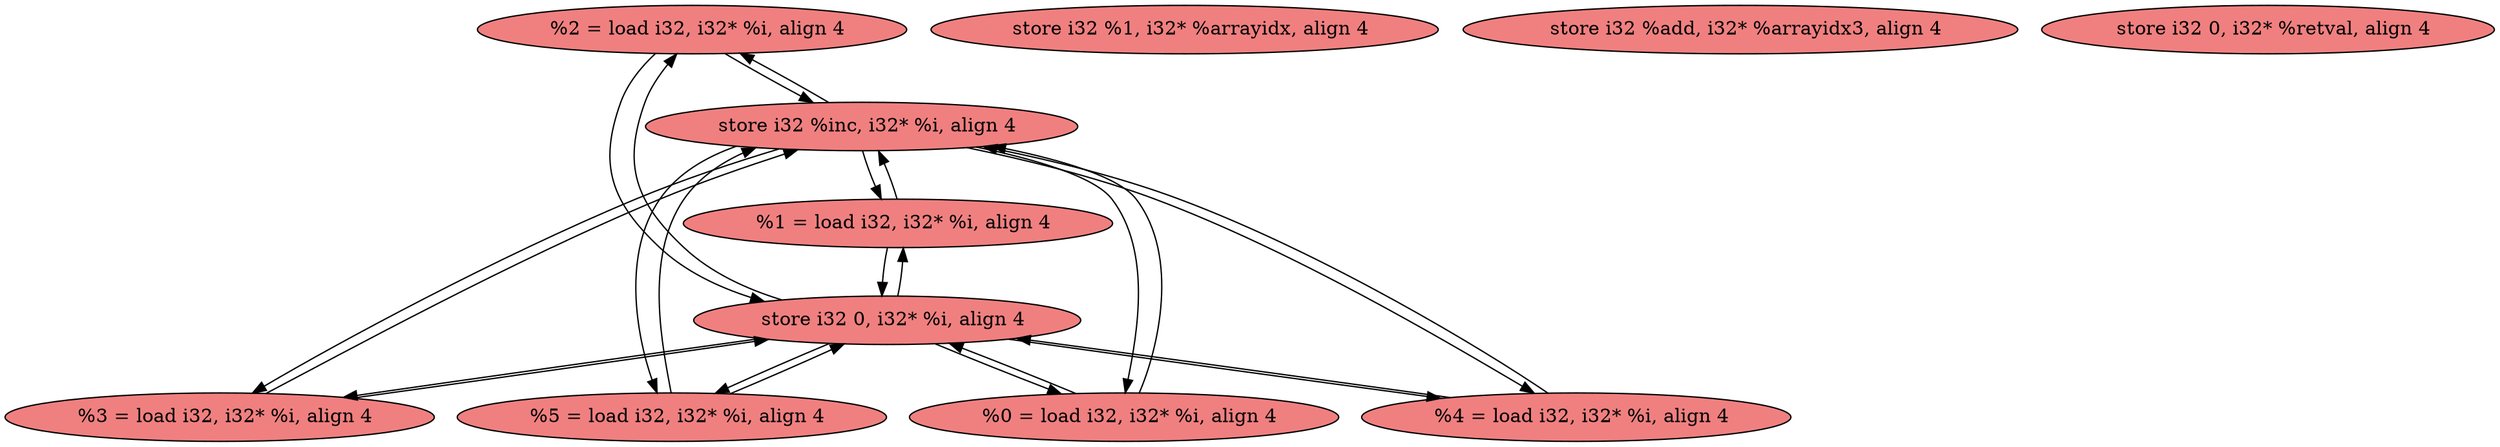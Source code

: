 
digraph G {


node10 [fillcolor=lightcoral,label="  %2 = load i32, i32* %i, align 4",shape=ellipse,style=filled ]
node9 [fillcolor=lightcoral,label="  %5 = load i32, i32* %i, align 4",shape=ellipse,style=filled ]
node7 [fillcolor=lightcoral,label="  %0 = load i32, i32* %i, align 4",shape=ellipse,style=filled ]
node6 [fillcolor=lightcoral,label="  store i32 %1, i32* %arrayidx, align 4",shape=ellipse,style=filled ]
node1 [fillcolor=lightcoral,label="  store i32 %add, i32* %arrayidx3, align 4",shape=ellipse,style=filled ]
node2 [fillcolor=lightcoral,label="  %4 = load i32, i32* %i, align 4",shape=ellipse,style=filled ]
node3 [fillcolor=lightcoral,label="  %3 = load i32, i32* %i, align 4",shape=ellipse,style=filled ]
node0 [fillcolor=lightcoral,label="  store i32 %inc, i32* %i, align 4",shape=ellipse,style=filled ]
node8 [fillcolor=lightcoral,label="  %1 = load i32, i32* %i, align 4",shape=ellipse,style=filled ]
node4 [fillcolor=lightcoral,label="  store i32 0, i32* %i, align 4",shape=ellipse,style=filled ]
node5 [fillcolor=lightcoral,label="  store i32 0, i32* %retval, align 4",shape=ellipse,style=filled ]

node9->node4 [ ]
node4->node9 [ ]
node0->node2 [ ]
node2->node0 [ ]
node0->node3 [ ]
node10->node0 [ ]
node0->node10 [ ]
node0->node9 [ ]
node4->node3 [ ]
node4->node10 [ ]
node8->node4 [ ]
node7->node0 [ ]
node9->node0 [ ]
node3->node4 [ ]
node4->node8 [ ]
node10->node4 [ ]
node4->node2 [ ]
node4->node7 [ ]
node3->node0 [ ]
node2->node4 [ ]
node0->node7 [ ]
node0->node8 [ ]
node7->node4 [ ]
node8->node0 [ ]


}
